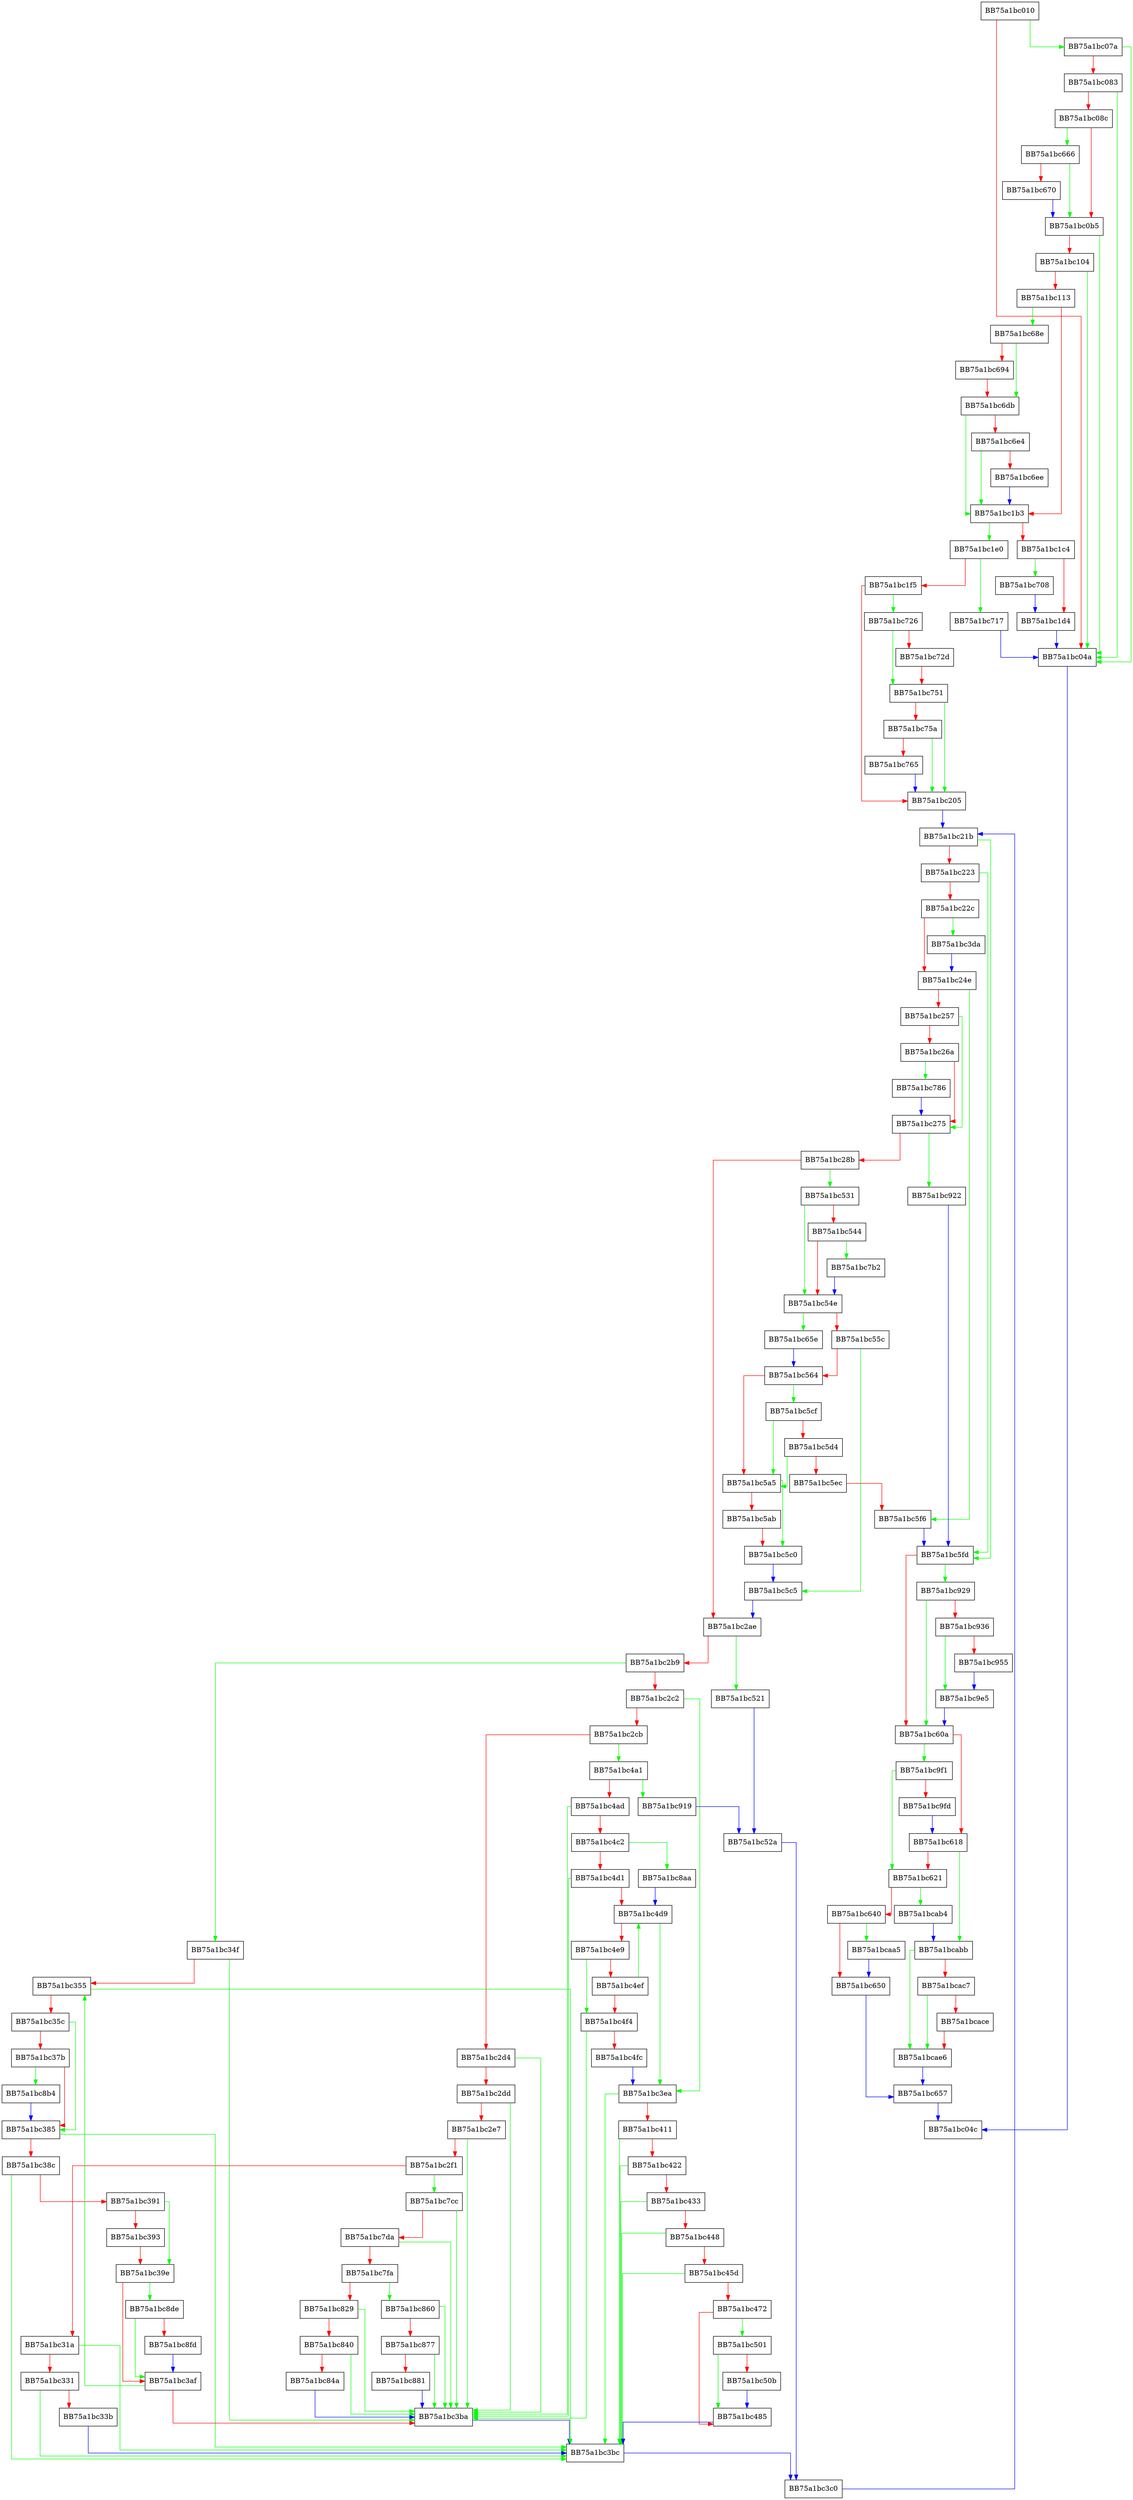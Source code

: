 digraph swf_scan {
  node [shape="box"];
  graph [splines=ortho];
  BB75a1bc010 -> BB75a1bc07a [color="green"];
  BB75a1bc010 -> BB75a1bc04a [color="red"];
  BB75a1bc04a -> BB75a1bc04c [color="blue"];
  BB75a1bc07a -> BB75a1bc04a [color="green"];
  BB75a1bc07a -> BB75a1bc083 [color="red"];
  BB75a1bc083 -> BB75a1bc04a [color="green"];
  BB75a1bc083 -> BB75a1bc08c [color="red"];
  BB75a1bc08c -> BB75a1bc666 [color="green"];
  BB75a1bc08c -> BB75a1bc0b5 [color="red"];
  BB75a1bc0b5 -> BB75a1bc04a [color="green"];
  BB75a1bc0b5 -> BB75a1bc104 [color="red"];
  BB75a1bc104 -> BB75a1bc04a [color="green"];
  BB75a1bc104 -> BB75a1bc113 [color="red"];
  BB75a1bc113 -> BB75a1bc68e [color="green"];
  BB75a1bc113 -> BB75a1bc1b3 [color="red"];
  BB75a1bc1b3 -> BB75a1bc1e0 [color="green"];
  BB75a1bc1b3 -> BB75a1bc1c4 [color="red"];
  BB75a1bc1c4 -> BB75a1bc708 [color="green"];
  BB75a1bc1c4 -> BB75a1bc1d4 [color="red"];
  BB75a1bc1d4 -> BB75a1bc04a [color="blue"];
  BB75a1bc1e0 -> BB75a1bc717 [color="green"];
  BB75a1bc1e0 -> BB75a1bc1f5 [color="red"];
  BB75a1bc1f5 -> BB75a1bc726 [color="green"];
  BB75a1bc1f5 -> BB75a1bc205 [color="red"];
  BB75a1bc205 -> BB75a1bc21b [color="blue"];
  BB75a1bc21b -> BB75a1bc5fd [color="green"];
  BB75a1bc21b -> BB75a1bc223 [color="red"];
  BB75a1bc223 -> BB75a1bc5fd [color="green"];
  BB75a1bc223 -> BB75a1bc22c [color="red"];
  BB75a1bc22c -> BB75a1bc3da [color="green"];
  BB75a1bc22c -> BB75a1bc24e [color="red"];
  BB75a1bc24e -> BB75a1bc5f6 [color="green"];
  BB75a1bc24e -> BB75a1bc257 [color="red"];
  BB75a1bc257 -> BB75a1bc275 [color="green"];
  BB75a1bc257 -> BB75a1bc26a [color="red"];
  BB75a1bc26a -> BB75a1bc786 [color="green"];
  BB75a1bc26a -> BB75a1bc275 [color="red"];
  BB75a1bc275 -> BB75a1bc922 [color="green"];
  BB75a1bc275 -> BB75a1bc28b [color="red"];
  BB75a1bc28b -> BB75a1bc531 [color="green"];
  BB75a1bc28b -> BB75a1bc2ae [color="red"];
  BB75a1bc2ae -> BB75a1bc521 [color="green"];
  BB75a1bc2ae -> BB75a1bc2b9 [color="red"];
  BB75a1bc2b9 -> BB75a1bc34f [color="green"];
  BB75a1bc2b9 -> BB75a1bc2c2 [color="red"];
  BB75a1bc2c2 -> BB75a1bc3ea [color="green"];
  BB75a1bc2c2 -> BB75a1bc2cb [color="red"];
  BB75a1bc2cb -> BB75a1bc4a1 [color="green"];
  BB75a1bc2cb -> BB75a1bc2d4 [color="red"];
  BB75a1bc2d4 -> BB75a1bc3ba [color="green"];
  BB75a1bc2d4 -> BB75a1bc2dd [color="red"];
  BB75a1bc2dd -> BB75a1bc3ba [color="green"];
  BB75a1bc2dd -> BB75a1bc2e7 [color="red"];
  BB75a1bc2e7 -> BB75a1bc3ba [color="green"];
  BB75a1bc2e7 -> BB75a1bc2f1 [color="red"];
  BB75a1bc2f1 -> BB75a1bc7cc [color="green"];
  BB75a1bc2f1 -> BB75a1bc31a [color="red"];
  BB75a1bc31a -> BB75a1bc3bc [color="green"];
  BB75a1bc31a -> BB75a1bc331 [color="red"];
  BB75a1bc331 -> BB75a1bc3bc [color="green"];
  BB75a1bc331 -> BB75a1bc33b [color="red"];
  BB75a1bc33b -> BB75a1bc3bc [color="blue"];
  BB75a1bc34f -> BB75a1bc3ba [color="green"];
  BB75a1bc34f -> BB75a1bc355 [color="red"];
  BB75a1bc355 -> BB75a1bc3bc [color="green"];
  BB75a1bc355 -> BB75a1bc35c [color="red"];
  BB75a1bc35c -> BB75a1bc385 [color="green"];
  BB75a1bc35c -> BB75a1bc37b [color="red"];
  BB75a1bc37b -> BB75a1bc8b4 [color="green"];
  BB75a1bc37b -> BB75a1bc385 [color="red"];
  BB75a1bc385 -> BB75a1bc3bc [color="green"];
  BB75a1bc385 -> BB75a1bc38c [color="red"];
  BB75a1bc38c -> BB75a1bc3bc [color="green"];
  BB75a1bc38c -> BB75a1bc391 [color="red"];
  BB75a1bc391 -> BB75a1bc39e [color="green"];
  BB75a1bc391 -> BB75a1bc393 [color="red"];
  BB75a1bc393 -> BB75a1bc39e [color="red"];
  BB75a1bc39e -> BB75a1bc8de [color="green"];
  BB75a1bc39e -> BB75a1bc3af [color="red"];
  BB75a1bc3af -> BB75a1bc355 [color="green"];
  BB75a1bc3af -> BB75a1bc3ba [color="red"];
  BB75a1bc3ba -> BB75a1bc3bc [color="blue"];
  BB75a1bc3bc -> BB75a1bc3c0 [color="blue"];
  BB75a1bc3c0 -> BB75a1bc21b [color="blue"];
  BB75a1bc3da -> BB75a1bc24e [color="blue"];
  BB75a1bc3ea -> BB75a1bc3bc [color="green"];
  BB75a1bc3ea -> BB75a1bc411 [color="red"];
  BB75a1bc411 -> BB75a1bc3bc [color="green"];
  BB75a1bc411 -> BB75a1bc422 [color="red"];
  BB75a1bc422 -> BB75a1bc3bc [color="green"];
  BB75a1bc422 -> BB75a1bc433 [color="red"];
  BB75a1bc433 -> BB75a1bc3bc [color="green"];
  BB75a1bc433 -> BB75a1bc448 [color="red"];
  BB75a1bc448 -> BB75a1bc3bc [color="green"];
  BB75a1bc448 -> BB75a1bc45d [color="red"];
  BB75a1bc45d -> BB75a1bc3bc [color="green"];
  BB75a1bc45d -> BB75a1bc472 [color="red"];
  BB75a1bc472 -> BB75a1bc501 [color="green"];
  BB75a1bc472 -> BB75a1bc485 [color="red"];
  BB75a1bc485 -> BB75a1bc3bc [color="blue"];
  BB75a1bc4a1 -> BB75a1bc919 [color="green"];
  BB75a1bc4a1 -> BB75a1bc4ad [color="red"];
  BB75a1bc4ad -> BB75a1bc3ba [color="green"];
  BB75a1bc4ad -> BB75a1bc4c2 [color="red"];
  BB75a1bc4c2 -> BB75a1bc8aa [color="green"];
  BB75a1bc4c2 -> BB75a1bc4d1 [color="red"];
  BB75a1bc4d1 -> BB75a1bc3ba [color="green"];
  BB75a1bc4d1 -> BB75a1bc4d9 [color="red"];
  BB75a1bc4d9 -> BB75a1bc3ea [color="green"];
  BB75a1bc4d9 -> BB75a1bc4e9 [color="red"];
  BB75a1bc4e9 -> BB75a1bc4f4 [color="green"];
  BB75a1bc4e9 -> BB75a1bc4ef [color="red"];
  BB75a1bc4ef -> BB75a1bc4d9 [color="green"];
  BB75a1bc4ef -> BB75a1bc4f4 [color="red"];
  BB75a1bc4f4 -> BB75a1bc3ba [color="green"];
  BB75a1bc4f4 -> BB75a1bc4fc [color="red"];
  BB75a1bc4fc -> BB75a1bc3ea [color="blue"];
  BB75a1bc501 -> BB75a1bc485 [color="green"];
  BB75a1bc501 -> BB75a1bc50b [color="red"];
  BB75a1bc50b -> BB75a1bc485 [color="blue"];
  BB75a1bc521 -> BB75a1bc52a [color="blue"];
  BB75a1bc52a -> BB75a1bc3c0 [color="blue"];
  BB75a1bc531 -> BB75a1bc54e [color="green"];
  BB75a1bc531 -> BB75a1bc544 [color="red"];
  BB75a1bc544 -> BB75a1bc7b2 [color="green"];
  BB75a1bc544 -> BB75a1bc54e [color="red"];
  BB75a1bc54e -> BB75a1bc65e [color="green"];
  BB75a1bc54e -> BB75a1bc55c [color="red"];
  BB75a1bc55c -> BB75a1bc5c5 [color="green"];
  BB75a1bc55c -> BB75a1bc564 [color="red"];
  BB75a1bc564 -> BB75a1bc5cf [color="green"];
  BB75a1bc564 -> BB75a1bc5a5 [color="red"];
  BB75a1bc5a5 -> BB75a1bc5c0 [color="green"];
  BB75a1bc5a5 -> BB75a1bc5ab [color="red"];
  BB75a1bc5ab -> BB75a1bc5c0 [color="red"];
  BB75a1bc5c0 -> BB75a1bc5c5 [color="blue"];
  BB75a1bc5c5 -> BB75a1bc2ae [color="blue"];
  BB75a1bc5cf -> BB75a1bc5a5 [color="green"];
  BB75a1bc5cf -> BB75a1bc5d4 [color="red"];
  BB75a1bc5d4 -> BB75a1bc5a5 [color="green"];
  BB75a1bc5d4 -> BB75a1bc5ec [color="red"];
  BB75a1bc5ec -> BB75a1bc5f6 [color="red"];
  BB75a1bc5f6 -> BB75a1bc5fd [color="blue"];
  BB75a1bc5fd -> BB75a1bc929 [color="green"];
  BB75a1bc5fd -> BB75a1bc60a [color="red"];
  BB75a1bc60a -> BB75a1bc9f1 [color="green"];
  BB75a1bc60a -> BB75a1bc618 [color="red"];
  BB75a1bc618 -> BB75a1bcabb [color="green"];
  BB75a1bc618 -> BB75a1bc621 [color="red"];
  BB75a1bc621 -> BB75a1bcab4 [color="green"];
  BB75a1bc621 -> BB75a1bc640 [color="red"];
  BB75a1bc640 -> BB75a1bcaa5 [color="green"];
  BB75a1bc640 -> BB75a1bc650 [color="red"];
  BB75a1bc650 -> BB75a1bc657 [color="blue"];
  BB75a1bc657 -> BB75a1bc04c [color="blue"];
  BB75a1bc65e -> BB75a1bc564 [color="blue"];
  BB75a1bc666 -> BB75a1bc0b5 [color="green"];
  BB75a1bc666 -> BB75a1bc670 [color="red"];
  BB75a1bc670 -> BB75a1bc0b5 [color="blue"];
  BB75a1bc68e -> BB75a1bc6db [color="green"];
  BB75a1bc68e -> BB75a1bc694 [color="red"];
  BB75a1bc694 -> BB75a1bc6db [color="red"];
  BB75a1bc6db -> BB75a1bc1b3 [color="green"];
  BB75a1bc6db -> BB75a1bc6e4 [color="red"];
  BB75a1bc6e4 -> BB75a1bc1b3 [color="green"];
  BB75a1bc6e4 -> BB75a1bc6ee [color="red"];
  BB75a1bc6ee -> BB75a1bc1b3 [color="blue"];
  BB75a1bc708 -> BB75a1bc1d4 [color="blue"];
  BB75a1bc717 -> BB75a1bc04a [color="blue"];
  BB75a1bc726 -> BB75a1bc751 [color="green"];
  BB75a1bc726 -> BB75a1bc72d [color="red"];
  BB75a1bc72d -> BB75a1bc751 [color="red"];
  BB75a1bc751 -> BB75a1bc205 [color="green"];
  BB75a1bc751 -> BB75a1bc75a [color="red"];
  BB75a1bc75a -> BB75a1bc205 [color="green"];
  BB75a1bc75a -> BB75a1bc765 [color="red"];
  BB75a1bc765 -> BB75a1bc205 [color="blue"];
  BB75a1bc786 -> BB75a1bc275 [color="blue"];
  BB75a1bc7b2 -> BB75a1bc54e [color="blue"];
  BB75a1bc7cc -> BB75a1bc3ba [color="green"];
  BB75a1bc7cc -> BB75a1bc7da [color="red"];
  BB75a1bc7da -> BB75a1bc3ba [color="green"];
  BB75a1bc7da -> BB75a1bc7fa [color="red"];
  BB75a1bc7fa -> BB75a1bc860 [color="green"];
  BB75a1bc7fa -> BB75a1bc829 [color="red"];
  BB75a1bc829 -> BB75a1bc3ba [color="green"];
  BB75a1bc829 -> BB75a1bc840 [color="red"];
  BB75a1bc840 -> BB75a1bc3ba [color="green"];
  BB75a1bc840 -> BB75a1bc84a [color="red"];
  BB75a1bc84a -> BB75a1bc3ba [color="blue"];
  BB75a1bc860 -> BB75a1bc3ba [color="green"];
  BB75a1bc860 -> BB75a1bc877 [color="red"];
  BB75a1bc877 -> BB75a1bc3ba [color="green"];
  BB75a1bc877 -> BB75a1bc881 [color="red"];
  BB75a1bc881 -> BB75a1bc3ba [color="blue"];
  BB75a1bc8aa -> BB75a1bc4d9 [color="blue"];
  BB75a1bc8b4 -> BB75a1bc385 [color="blue"];
  BB75a1bc8de -> BB75a1bc3af [color="green"];
  BB75a1bc8de -> BB75a1bc8fd [color="red"];
  BB75a1bc8fd -> BB75a1bc3af [color="blue"];
  BB75a1bc919 -> BB75a1bc52a [color="blue"];
  BB75a1bc922 -> BB75a1bc5fd [color="blue"];
  BB75a1bc929 -> BB75a1bc60a [color="green"];
  BB75a1bc929 -> BB75a1bc936 [color="red"];
  BB75a1bc936 -> BB75a1bc9e5 [color="green"];
  BB75a1bc936 -> BB75a1bc955 [color="red"];
  BB75a1bc955 -> BB75a1bc9e5 [color="blue"];
  BB75a1bc9e5 -> BB75a1bc60a [color="blue"];
  BB75a1bc9f1 -> BB75a1bc621 [color="green"];
  BB75a1bc9f1 -> BB75a1bc9fd [color="red"];
  BB75a1bc9fd -> BB75a1bc618 [color="blue"];
  BB75a1bcaa5 -> BB75a1bc650 [color="blue"];
  BB75a1bcab4 -> BB75a1bcabb [color="blue"];
  BB75a1bcabb -> BB75a1bcae6 [color="green"];
  BB75a1bcabb -> BB75a1bcac7 [color="red"];
  BB75a1bcac7 -> BB75a1bcae6 [color="green"];
  BB75a1bcac7 -> BB75a1bcace [color="red"];
  BB75a1bcace -> BB75a1bcae6 [color="red"];
  BB75a1bcae6 -> BB75a1bc657 [color="blue"];
}